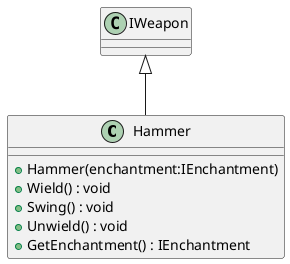 @startuml
class Hammer {
    + Hammer(enchantment:IEnchantment)
    + Wield() : void
    + Swing() : void
    + Unwield() : void
    + GetEnchantment() : IEnchantment
}
IWeapon <|-- Hammer
@enduml
